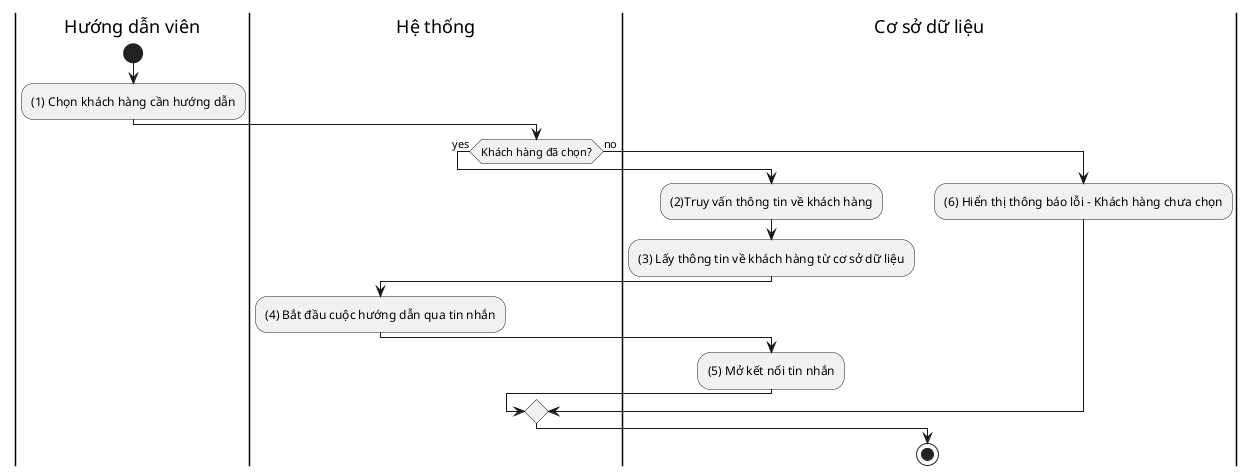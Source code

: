 @startuml liveInstructions_activity_diagram
|Hướng dẫn viên|
start
:(1) Chọn khách hàng cần hướng dẫn;
|Hệ thống|
if (Khách hàng đã chọn?) then (yes)
  |Cơ sở dữ liệu|
  :(2)Truy vấn thông tin về khách hàng;
  :(3) Lấy thông tin về khách hàng từ cơ sở dữ liệu;
  |Hệ thống|
  :(4) Bắt đầu cuộc hướng dẫn qua tin nhắn;
  |Cơ sở dữ liệu|
  :(5) Mở kết nối tin nhắn;
else (no)
  :(6) Hiển thị thông báo lỗi - Khách hàng chưa chọn;
endif

stop
@enduml